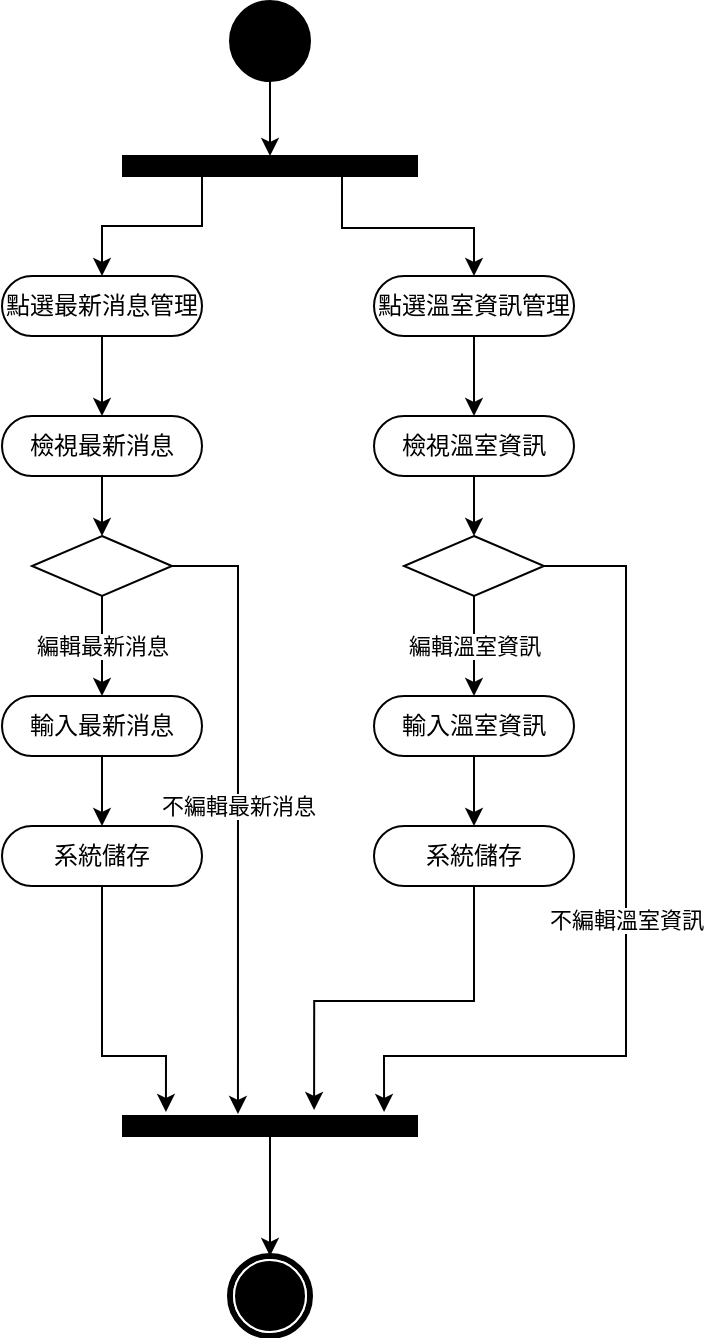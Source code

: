 <mxfile version="12.9.13" type="device"><diagram id="i8r3fyDiSo07oy5MsE7k" name="第1頁"><mxGraphModel dx="1086" dy="806" grid="1" gridSize="10" guides="1" tooltips="1" connect="1" arrows="1" fold="1" page="1" pageScale="1" pageWidth="827" pageHeight="1169" math="0" shadow="0"><root><mxCell id="0"/><mxCell id="1" parent="0"/><mxCell id="zpsdGL0YgHs_Mzz2Rm9S-3" value="點選最新消息管理" style="rounded=1;whiteSpace=wrap;html=1;shadow=0;comic=0;labelBackgroundColor=none;strokeWidth=1;fontFamily=Verdana;fontSize=12;align=center;arcSize=50;" parent="1" vertex="1"><mxGeometry x="280" y="350" width="100" height="30" as="geometry"/></mxCell><mxCell id="zpsdGL0YgHs_Mzz2Rm9S-4" style="edgeStyle=orthogonalEdgeStyle;rounded=0;orthogonalLoop=1;jettySize=auto;html=1;entryX=0.5;entryY=0;entryDx=0;entryDy=0;exitX=0.5;exitY=1;exitDx=0;exitDy=0;" parent="1" source="zpsdGL0YgHs_Mzz2Rm9S-3" target="zpsdGL0YgHs_Mzz2Rm9S-7" edge="1"><mxGeometry relative="1" as="geometry"><mxPoint x="257" y="405" as="sourcePoint"/><mxPoint x="330" y="410" as="targetPoint"/></mxGeometry></mxCell><mxCell id="zpsdGL0YgHs_Mzz2Rm9S-6" value="編輯最新消息" style="edgeStyle=orthogonalEdgeStyle;rounded=0;orthogonalLoop=1;jettySize=auto;html=1;exitX=0.5;exitY=1;exitDx=0;exitDy=0;entryX=0.5;entryY=0;entryDx=0;entryDy=0;" parent="1" source="zpsdGL0YgHs_Mzz2Rm9S-11" target="zpsdGL0YgHs_Mzz2Rm9S-13" edge="1"><mxGeometry relative="1" as="geometry"><mxPoint x="330" y="560" as="targetPoint"/><mxPoint x="330" y="625" as="sourcePoint"/></mxGeometry></mxCell><mxCell id="zpsdGL0YgHs_Mzz2Rm9S-12" style="edgeStyle=orthogonalEdgeStyle;rounded=0;orthogonalLoop=1;jettySize=auto;html=1;entryX=0.5;entryY=0;entryDx=0;entryDy=0;" parent="1" source="zpsdGL0YgHs_Mzz2Rm9S-7" target="zpsdGL0YgHs_Mzz2Rm9S-11" edge="1"><mxGeometry relative="1" as="geometry"/></mxCell><mxCell id="zpsdGL0YgHs_Mzz2Rm9S-7" value="檢視最新消息" style="rounded=1;whiteSpace=wrap;html=1;shadow=0;comic=0;labelBackgroundColor=none;strokeWidth=1;fontFamily=Verdana;fontSize=12;align=center;arcSize=50;" parent="1" vertex="1"><mxGeometry x="280" y="420" width="100" height="30" as="geometry"/></mxCell><mxCell id="zpsdGL0YgHs_Mzz2Rm9S-8" style="edgeStyle=orthogonalEdgeStyle;rounded=0;orthogonalLoop=1;jettySize=auto;html=1;entryX=0.146;entryY=-0.2;entryDx=0;entryDy=0;entryPerimeter=0;" parent="1" source="zpsdGL0YgHs_Mzz2Rm9S-9" target="FWg4tIqqksHqQdPeDgQV-21" edge="1"><mxGeometry relative="1" as="geometry"><mxPoint x="330" y="695" as="targetPoint"/><Array as="points"><mxPoint x="330" y="740"/><mxPoint x="362" y="740"/></Array></mxGeometry></mxCell><mxCell id="zpsdGL0YgHs_Mzz2Rm9S-9" value="系統儲存" style="rounded=1;whiteSpace=wrap;html=1;shadow=0;comic=0;labelBackgroundColor=none;strokeWidth=1;fontFamily=Verdana;fontSize=12;align=center;arcSize=50;" parent="1" vertex="1"><mxGeometry x="280" y="625" width="100" height="30" as="geometry"/></mxCell><mxCell id="zpsdGL0YgHs_Mzz2Rm9S-15" value="不編輯最新消息" style="edgeStyle=orthogonalEdgeStyle;rounded=0;orthogonalLoop=1;jettySize=auto;html=1;entryX=0.391;entryY=-0.1;entryDx=0;entryDy=0;entryPerimeter=0;" parent="1" source="zpsdGL0YgHs_Mzz2Rm9S-11" target="FWg4tIqqksHqQdPeDgQV-21" edge="1"><mxGeometry relative="1" as="geometry"><Array as="points"><mxPoint x="398" y="495"/></Array><mxPoint x="350" y="708" as="targetPoint"/></mxGeometry></mxCell><mxCell id="zpsdGL0YgHs_Mzz2Rm9S-11" value="" style="rhombus;whiteSpace=wrap;html=1;" parent="1" vertex="1"><mxGeometry x="295" y="480" width="70" height="30" as="geometry"/></mxCell><mxCell id="zpsdGL0YgHs_Mzz2Rm9S-14" style="edgeStyle=orthogonalEdgeStyle;rounded=0;orthogonalLoop=1;jettySize=auto;html=1;entryX=0.5;entryY=0;entryDx=0;entryDy=0;" parent="1" source="zpsdGL0YgHs_Mzz2Rm9S-13" target="zpsdGL0YgHs_Mzz2Rm9S-9" edge="1"><mxGeometry relative="1" as="geometry"/></mxCell><mxCell id="zpsdGL0YgHs_Mzz2Rm9S-13" value="輸入最新消息" style="rounded=1;whiteSpace=wrap;html=1;shadow=0;comic=0;labelBackgroundColor=none;strokeWidth=1;fontFamily=Verdana;fontSize=12;align=center;arcSize=50;" parent="1" vertex="1"><mxGeometry x="280" y="560" width="100" height="30" as="geometry"/></mxCell><mxCell id="FWg4tIqqksHqQdPeDgQV-17" style="edgeStyle=orthogonalEdgeStyle;rounded=0;orthogonalLoop=1;jettySize=auto;html=1;entryX=0.5;entryY=0;entryDx=0;entryDy=0;" edge="1" parent="1" source="FWg4tIqqksHqQdPeDgQV-2" target="FWg4tIqqksHqQdPeDgQV-15"><mxGeometry relative="1" as="geometry"/></mxCell><mxCell id="FWg4tIqqksHqQdPeDgQV-2" value="" style="ellipse;whiteSpace=wrap;html=1;rounded=0;shadow=0;comic=0;labelBackgroundColor=none;strokeWidth=1;fillColor=#000000;fontFamily=Verdana;fontSize=12;align=center;" vertex="1" parent="1"><mxGeometry x="394" y="212.5" width="40" height="40" as="geometry"/></mxCell><mxCell id="FWg4tIqqksHqQdPeDgQV-3" value="點選溫室資訊管理" style="rounded=1;whiteSpace=wrap;html=1;shadow=0;comic=0;labelBackgroundColor=none;strokeWidth=1;fontFamily=Verdana;fontSize=12;align=center;arcSize=50;" vertex="1" parent="1"><mxGeometry x="466" y="350" width="100" height="30" as="geometry"/></mxCell><mxCell id="FWg4tIqqksHqQdPeDgQV-4" style="edgeStyle=orthogonalEdgeStyle;rounded=0;orthogonalLoop=1;jettySize=auto;html=1;entryX=0.5;entryY=0;entryDx=0;entryDy=0;exitX=0.5;exitY=1;exitDx=0;exitDy=0;" edge="1" parent="1" source="FWg4tIqqksHqQdPeDgQV-3" target="FWg4tIqqksHqQdPeDgQV-8"><mxGeometry relative="1" as="geometry"><mxPoint x="443" y="405" as="sourcePoint"/><mxPoint x="516" y="410" as="targetPoint"/></mxGeometry></mxCell><mxCell id="FWg4tIqqksHqQdPeDgQV-6" value="編輯溫室資訊" style="edgeStyle=orthogonalEdgeStyle;rounded=0;orthogonalLoop=1;jettySize=auto;html=1;exitX=0.5;exitY=1;exitDx=0;exitDy=0;entryX=0.5;entryY=0;entryDx=0;entryDy=0;" edge="1" parent="1" source="FWg4tIqqksHqQdPeDgQV-12" target="FWg4tIqqksHqQdPeDgQV-14"><mxGeometry relative="1" as="geometry"><mxPoint x="516" y="560" as="targetPoint"/><mxPoint x="516" y="625" as="sourcePoint"/></mxGeometry></mxCell><mxCell id="FWg4tIqqksHqQdPeDgQV-7" style="edgeStyle=orthogonalEdgeStyle;rounded=0;orthogonalLoop=1;jettySize=auto;html=1;entryX=0.5;entryY=0;entryDx=0;entryDy=0;" edge="1" parent="1" source="FWg4tIqqksHqQdPeDgQV-8" target="FWg4tIqqksHqQdPeDgQV-12"><mxGeometry relative="1" as="geometry"/></mxCell><mxCell id="FWg4tIqqksHqQdPeDgQV-8" value="檢視溫室資訊" style="rounded=1;whiteSpace=wrap;html=1;shadow=0;comic=0;labelBackgroundColor=none;strokeWidth=1;fontFamily=Verdana;fontSize=12;align=center;arcSize=50;" vertex="1" parent="1"><mxGeometry x="466" y="420" width="100" height="30" as="geometry"/></mxCell><mxCell id="FWg4tIqqksHqQdPeDgQV-9" style="edgeStyle=orthogonalEdgeStyle;rounded=0;orthogonalLoop=1;jettySize=auto;html=1;entryX=0.65;entryY=-0.3;entryDx=0;entryDy=0;entryPerimeter=0;" edge="1" parent="1" source="FWg4tIqqksHqQdPeDgQV-10" target="FWg4tIqqksHqQdPeDgQV-21"><mxGeometry relative="1" as="geometry"><mxPoint x="516" y="695" as="targetPoint"/></mxGeometry></mxCell><mxCell id="FWg4tIqqksHqQdPeDgQV-10" value="系統儲存" style="rounded=1;whiteSpace=wrap;html=1;shadow=0;comic=0;labelBackgroundColor=none;strokeWidth=1;fontFamily=Verdana;fontSize=12;align=center;arcSize=50;" vertex="1" parent="1"><mxGeometry x="466" y="625" width="100" height="30" as="geometry"/></mxCell><mxCell id="FWg4tIqqksHqQdPeDgQV-11" value="不編輯溫室資訊" style="edgeStyle=orthogonalEdgeStyle;rounded=0;orthogonalLoop=1;jettySize=auto;html=1;entryX=0.888;entryY=-0.2;entryDx=0;entryDy=0;entryPerimeter=0;" edge="1" parent="1" source="FWg4tIqqksHqQdPeDgQV-12" target="FWg4tIqqksHqQdPeDgQV-21"><mxGeometry relative="1" as="geometry"><Array as="points"><mxPoint x="592" y="495"/><mxPoint x="592" y="740"/><mxPoint x="471" y="740"/></Array><mxPoint x="536" y="708" as="targetPoint"/></mxGeometry></mxCell><mxCell id="FWg4tIqqksHqQdPeDgQV-12" value="" style="rhombus;whiteSpace=wrap;html=1;" vertex="1" parent="1"><mxGeometry x="481" y="480" width="70" height="30" as="geometry"/></mxCell><mxCell id="FWg4tIqqksHqQdPeDgQV-13" style="edgeStyle=orthogonalEdgeStyle;rounded=0;orthogonalLoop=1;jettySize=auto;html=1;entryX=0.5;entryY=0;entryDx=0;entryDy=0;" edge="1" parent="1" source="FWg4tIqqksHqQdPeDgQV-14" target="FWg4tIqqksHqQdPeDgQV-10"><mxGeometry relative="1" as="geometry"/></mxCell><mxCell id="FWg4tIqqksHqQdPeDgQV-14" value="輸入溫室資訊" style="rounded=1;whiteSpace=wrap;html=1;shadow=0;comic=0;labelBackgroundColor=none;strokeWidth=1;fontFamily=Verdana;fontSize=12;align=center;arcSize=50;" vertex="1" parent="1"><mxGeometry x="466" y="560" width="100" height="30" as="geometry"/></mxCell><mxCell id="FWg4tIqqksHqQdPeDgQV-18" style="edgeStyle=orthogonalEdgeStyle;rounded=0;orthogonalLoop=1;jettySize=auto;html=1;entryX=0.5;entryY=0;entryDx=0;entryDy=0;" edge="1" parent="1" source="FWg4tIqqksHqQdPeDgQV-15" target="zpsdGL0YgHs_Mzz2Rm9S-3"><mxGeometry relative="1" as="geometry"><Array as="points"><mxPoint x="380" y="325"/><mxPoint x="330" y="325"/></Array></mxGeometry></mxCell><mxCell id="FWg4tIqqksHqQdPeDgQV-19" style="edgeStyle=orthogonalEdgeStyle;rounded=0;orthogonalLoop=1;jettySize=auto;html=1;entryX=0.5;entryY=0;entryDx=0;entryDy=0;" edge="1" parent="1" source="FWg4tIqqksHqQdPeDgQV-15" target="FWg4tIqqksHqQdPeDgQV-3"><mxGeometry relative="1" as="geometry"><Array as="points"><mxPoint x="450" y="326"/><mxPoint x="516" y="326"/></Array></mxGeometry></mxCell><mxCell id="FWg4tIqqksHqQdPeDgQV-15" value="" style="whiteSpace=wrap;html=1;rounded=0;shadow=0;comic=0;labelBackgroundColor=none;strokeWidth=1;fillColor=#000000;fontFamily=Verdana;fontSize=12;align=center;rotation=0;" vertex="1" parent="1"><mxGeometry x="340.5" y="290" width="147" height="10" as="geometry"/></mxCell><mxCell id="FWg4tIqqksHqQdPeDgQV-20" value="" style="shape=mxgraph.bpmn.shape;html=1;verticalLabelPosition=bottom;labelBackgroundColor=#ffffff;verticalAlign=top;perimeter=ellipsePerimeter;outline=end;symbol=terminate;rounded=0;shadow=0;comic=0;strokeWidth=1;fontFamily=Verdana;fontSize=12;align=center;" vertex="1" parent="1"><mxGeometry x="394" y="840" width="40" height="40" as="geometry"/></mxCell><mxCell id="FWg4tIqqksHqQdPeDgQV-24" style="edgeStyle=orthogonalEdgeStyle;rounded=0;orthogonalLoop=1;jettySize=auto;html=1;entryX=0.5;entryY=0;entryDx=0;entryDy=0;" edge="1" parent="1" source="FWg4tIqqksHqQdPeDgQV-21" target="FWg4tIqqksHqQdPeDgQV-20"><mxGeometry relative="1" as="geometry"/></mxCell><mxCell id="FWg4tIqqksHqQdPeDgQV-21" value="" style="whiteSpace=wrap;html=1;rounded=0;shadow=0;comic=0;labelBackgroundColor=none;strokeWidth=1;fillColor=#000000;fontFamily=Verdana;fontSize=12;align=center;rotation=0;" vertex="1" parent="1"><mxGeometry x="340.5" y="770" width="147" height="10" as="geometry"/></mxCell></root></mxGraphModel></diagram></mxfile>